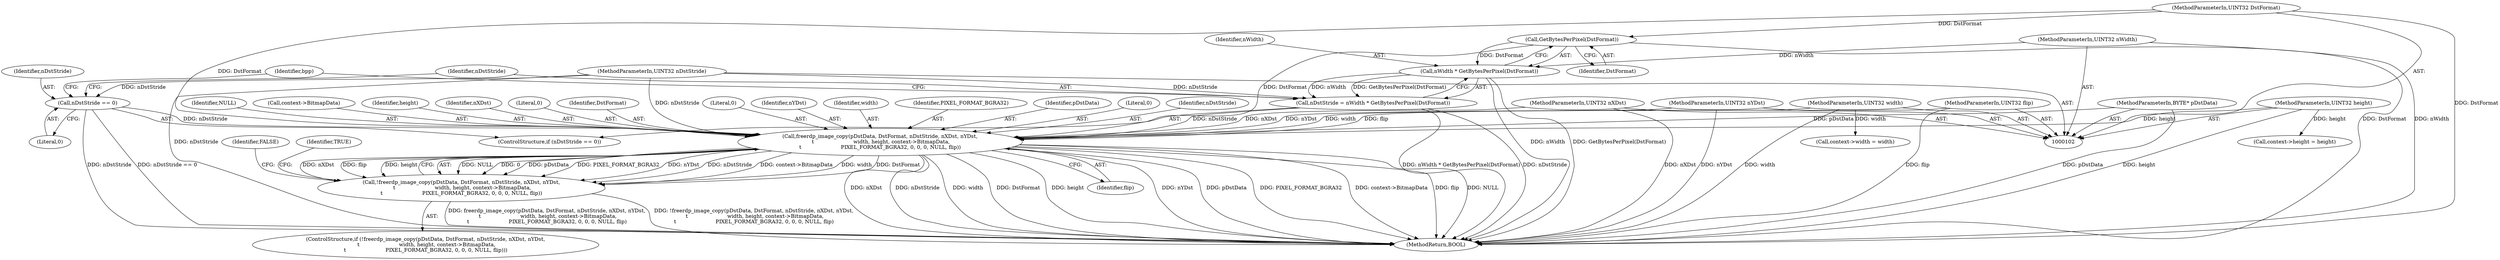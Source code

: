 digraph "0_FreeRDP_d1112c279bd1a327e8e4d0b5f371458bf2579659_0@API" {
"1000233" [label="(Call,freerdp_image_copy(pDstData, DstFormat, nDstStride, nXDst, nYDst,\n \t                        width, height, context->BitmapData,\n\t                        PIXEL_FORMAT_BGRA32, 0, 0, 0, NULL, flip))"];
"1000109" [label="(MethodParameterIn,BYTE* pDstData)"];
"1000140" [label="(Call,GetBytesPerPixel(DstFormat))"];
"1000110" [label="(MethodParameterIn,UINT32 DstFormat)"];
"1000133" [label="(Call,nDstStride == 0)"];
"1000111" [label="(MethodParameterIn,UINT32 nDstStride)"];
"1000136" [label="(Call,nDstStride = nWidth * GetBytesPerPixel(DstFormat))"];
"1000138" [label="(Call,nWidth * GetBytesPerPixel(DstFormat))"];
"1000114" [label="(MethodParameterIn,UINT32 nWidth)"];
"1000112" [label="(MethodParameterIn,UINT32 nXDst)"];
"1000113" [label="(MethodParameterIn,UINT32 nYDst)"];
"1000105" [label="(MethodParameterIn,UINT32 width)"];
"1000106" [label="(MethodParameterIn,UINT32 height)"];
"1000116" [label="(MethodParameterIn,UINT32 flip)"];
"1000232" [label="(Call,!freerdp_image_copy(pDstData, DstFormat, nDstStride, nXDst, nYDst,\n \t                        width, height, context->BitmapData,\n\t                        PIXEL_FORMAT_BGRA32, 0, 0, 0, NULL, flip))"];
"1000238" [label="(Identifier,nYDst)"];
"1000111" [label="(MethodParameterIn,UINT32 nDstStride)"];
"1000138" [label="(Call,nWidth * GetBytesPerPixel(DstFormat))"];
"1000191" [label="(Call,context->height = height)"];
"1000239" [label="(Identifier,width)"];
"1000254" [label="(MethodReturn,BOOL)"];
"1000244" [label="(Identifier,PIXEL_FORMAT_BGRA32)"];
"1000141" [label="(Identifier,DstFormat)"];
"1000234" [label="(Identifier,pDstData)"];
"1000137" [label="(Identifier,nDstStride)"];
"1000251" [label="(Identifier,FALSE)"];
"1000253" [label="(Identifier,TRUE)"];
"1000245" [label="(Literal,0)"];
"1000236" [label="(Identifier,nDstStride)"];
"1000136" [label="(Call,nDstStride = nWidth * GetBytesPerPixel(DstFormat))"];
"1000112" [label="(MethodParameterIn,UINT32 nXDst)"];
"1000114" [label="(MethodParameterIn,UINT32 nWidth)"];
"1000248" [label="(Identifier,NULL)"];
"1000106" [label="(MethodParameterIn,UINT32 height)"];
"1000241" [label="(Call,context->BitmapData)"];
"1000249" [label="(Identifier,flip)"];
"1000240" [label="(Identifier,height)"];
"1000109" [label="(MethodParameterIn,BYTE* pDstData)"];
"1000110" [label="(MethodParameterIn,UINT32 DstFormat)"];
"1000113" [label="(MethodParameterIn,UINT32 nYDst)"];
"1000231" [label="(ControlStructure,if (!freerdp_image_copy(pDstData, DstFormat, nDstStride, nXDst, nYDst,\n \t                        width, height, context->BitmapData,\n\t                        PIXEL_FORMAT_BGRA32, 0, 0, 0, NULL, flip)))"];
"1000140" [label="(Call,GetBytesPerPixel(DstFormat))"];
"1000233" [label="(Call,freerdp_image_copy(pDstData, DstFormat, nDstStride, nXDst, nYDst,\n \t                        width, height, context->BitmapData,\n\t                        PIXEL_FORMAT_BGRA32, 0, 0, 0, NULL, flip))"];
"1000237" [label="(Identifier,nXDst)"];
"1000134" [label="(Identifier,nDstStride)"];
"1000132" [label="(ControlStructure,if (nDstStride == 0))"];
"1000143" [label="(Identifier,bpp)"];
"1000135" [label="(Literal,0)"];
"1000116" [label="(MethodParameterIn,UINT32 flip)"];
"1000133" [label="(Call,nDstStride == 0)"];
"1000139" [label="(Identifier,nWidth)"];
"1000186" [label="(Call,context->width = width)"];
"1000247" [label="(Literal,0)"];
"1000235" [label="(Identifier,DstFormat)"];
"1000105" [label="(MethodParameterIn,UINT32 width)"];
"1000246" [label="(Literal,0)"];
"1000232" [label="(Call,!freerdp_image_copy(pDstData, DstFormat, nDstStride, nXDst, nYDst,\n \t                        width, height, context->BitmapData,\n\t                        PIXEL_FORMAT_BGRA32, 0, 0, 0, NULL, flip))"];
"1000233" -> "1000232"  [label="AST: "];
"1000233" -> "1000249"  [label="CFG: "];
"1000234" -> "1000233"  [label="AST: "];
"1000235" -> "1000233"  [label="AST: "];
"1000236" -> "1000233"  [label="AST: "];
"1000237" -> "1000233"  [label="AST: "];
"1000238" -> "1000233"  [label="AST: "];
"1000239" -> "1000233"  [label="AST: "];
"1000240" -> "1000233"  [label="AST: "];
"1000241" -> "1000233"  [label="AST: "];
"1000244" -> "1000233"  [label="AST: "];
"1000245" -> "1000233"  [label="AST: "];
"1000246" -> "1000233"  [label="AST: "];
"1000247" -> "1000233"  [label="AST: "];
"1000248" -> "1000233"  [label="AST: "];
"1000249" -> "1000233"  [label="AST: "];
"1000232" -> "1000233"  [label="CFG: "];
"1000233" -> "1000254"  [label="DDG: NULL"];
"1000233" -> "1000254"  [label="DDG: nXDst"];
"1000233" -> "1000254"  [label="DDG: nDstStride"];
"1000233" -> "1000254"  [label="DDG: width"];
"1000233" -> "1000254"  [label="DDG: DstFormat"];
"1000233" -> "1000254"  [label="DDG: height"];
"1000233" -> "1000254"  [label="DDG: nYDst"];
"1000233" -> "1000254"  [label="DDG: pDstData"];
"1000233" -> "1000254"  [label="DDG: PIXEL_FORMAT_BGRA32"];
"1000233" -> "1000254"  [label="DDG: context->BitmapData"];
"1000233" -> "1000254"  [label="DDG: flip"];
"1000233" -> "1000232"  [label="DDG: NULL"];
"1000233" -> "1000232"  [label="DDG: 0"];
"1000233" -> "1000232"  [label="DDG: pDstData"];
"1000233" -> "1000232"  [label="DDG: PIXEL_FORMAT_BGRA32"];
"1000233" -> "1000232"  [label="DDG: nYDst"];
"1000233" -> "1000232"  [label="DDG: nDstStride"];
"1000233" -> "1000232"  [label="DDG: context->BitmapData"];
"1000233" -> "1000232"  [label="DDG: width"];
"1000233" -> "1000232"  [label="DDG: DstFormat"];
"1000233" -> "1000232"  [label="DDG: nXDst"];
"1000233" -> "1000232"  [label="DDG: flip"];
"1000233" -> "1000232"  [label="DDG: height"];
"1000109" -> "1000233"  [label="DDG: pDstData"];
"1000140" -> "1000233"  [label="DDG: DstFormat"];
"1000110" -> "1000233"  [label="DDG: DstFormat"];
"1000133" -> "1000233"  [label="DDG: nDstStride"];
"1000136" -> "1000233"  [label="DDG: nDstStride"];
"1000111" -> "1000233"  [label="DDG: nDstStride"];
"1000112" -> "1000233"  [label="DDG: nXDst"];
"1000113" -> "1000233"  [label="DDG: nYDst"];
"1000105" -> "1000233"  [label="DDG: width"];
"1000106" -> "1000233"  [label="DDG: height"];
"1000116" -> "1000233"  [label="DDG: flip"];
"1000109" -> "1000102"  [label="AST: "];
"1000109" -> "1000254"  [label="DDG: pDstData"];
"1000140" -> "1000138"  [label="AST: "];
"1000140" -> "1000141"  [label="CFG: "];
"1000141" -> "1000140"  [label="AST: "];
"1000138" -> "1000140"  [label="CFG: "];
"1000140" -> "1000254"  [label="DDG: DstFormat"];
"1000140" -> "1000138"  [label="DDG: DstFormat"];
"1000110" -> "1000140"  [label="DDG: DstFormat"];
"1000110" -> "1000102"  [label="AST: "];
"1000110" -> "1000254"  [label="DDG: DstFormat"];
"1000133" -> "1000132"  [label="AST: "];
"1000133" -> "1000135"  [label="CFG: "];
"1000134" -> "1000133"  [label="AST: "];
"1000135" -> "1000133"  [label="AST: "];
"1000137" -> "1000133"  [label="CFG: "];
"1000143" -> "1000133"  [label="CFG: "];
"1000133" -> "1000254"  [label="DDG: nDstStride"];
"1000133" -> "1000254"  [label="DDG: nDstStride == 0"];
"1000111" -> "1000133"  [label="DDG: nDstStride"];
"1000111" -> "1000102"  [label="AST: "];
"1000111" -> "1000254"  [label="DDG: nDstStride"];
"1000111" -> "1000136"  [label="DDG: nDstStride"];
"1000136" -> "1000132"  [label="AST: "];
"1000136" -> "1000138"  [label="CFG: "];
"1000137" -> "1000136"  [label="AST: "];
"1000138" -> "1000136"  [label="AST: "];
"1000143" -> "1000136"  [label="CFG: "];
"1000136" -> "1000254"  [label="DDG: nWidth * GetBytesPerPixel(DstFormat)"];
"1000136" -> "1000254"  [label="DDG: nDstStride"];
"1000138" -> "1000136"  [label="DDG: nWidth"];
"1000138" -> "1000136"  [label="DDG: GetBytesPerPixel(DstFormat)"];
"1000139" -> "1000138"  [label="AST: "];
"1000138" -> "1000254"  [label="DDG: nWidth"];
"1000138" -> "1000254"  [label="DDG: GetBytesPerPixel(DstFormat)"];
"1000114" -> "1000138"  [label="DDG: nWidth"];
"1000114" -> "1000102"  [label="AST: "];
"1000114" -> "1000254"  [label="DDG: nWidth"];
"1000112" -> "1000102"  [label="AST: "];
"1000112" -> "1000254"  [label="DDG: nXDst"];
"1000113" -> "1000102"  [label="AST: "];
"1000113" -> "1000254"  [label="DDG: nYDst"];
"1000105" -> "1000102"  [label="AST: "];
"1000105" -> "1000254"  [label="DDG: width"];
"1000105" -> "1000186"  [label="DDG: width"];
"1000106" -> "1000102"  [label="AST: "];
"1000106" -> "1000254"  [label="DDG: height"];
"1000106" -> "1000191"  [label="DDG: height"];
"1000116" -> "1000102"  [label="AST: "];
"1000116" -> "1000254"  [label="DDG: flip"];
"1000232" -> "1000231"  [label="AST: "];
"1000251" -> "1000232"  [label="CFG: "];
"1000253" -> "1000232"  [label="CFG: "];
"1000232" -> "1000254"  [label="DDG: freerdp_image_copy(pDstData, DstFormat, nDstStride, nXDst, nYDst,\n \t                        width, height, context->BitmapData,\n\t                        PIXEL_FORMAT_BGRA32, 0, 0, 0, NULL, flip)"];
"1000232" -> "1000254"  [label="DDG: !freerdp_image_copy(pDstData, DstFormat, nDstStride, nXDst, nYDst,\n \t                        width, height, context->BitmapData,\n\t                        PIXEL_FORMAT_BGRA32, 0, 0, 0, NULL, flip)"];
}
